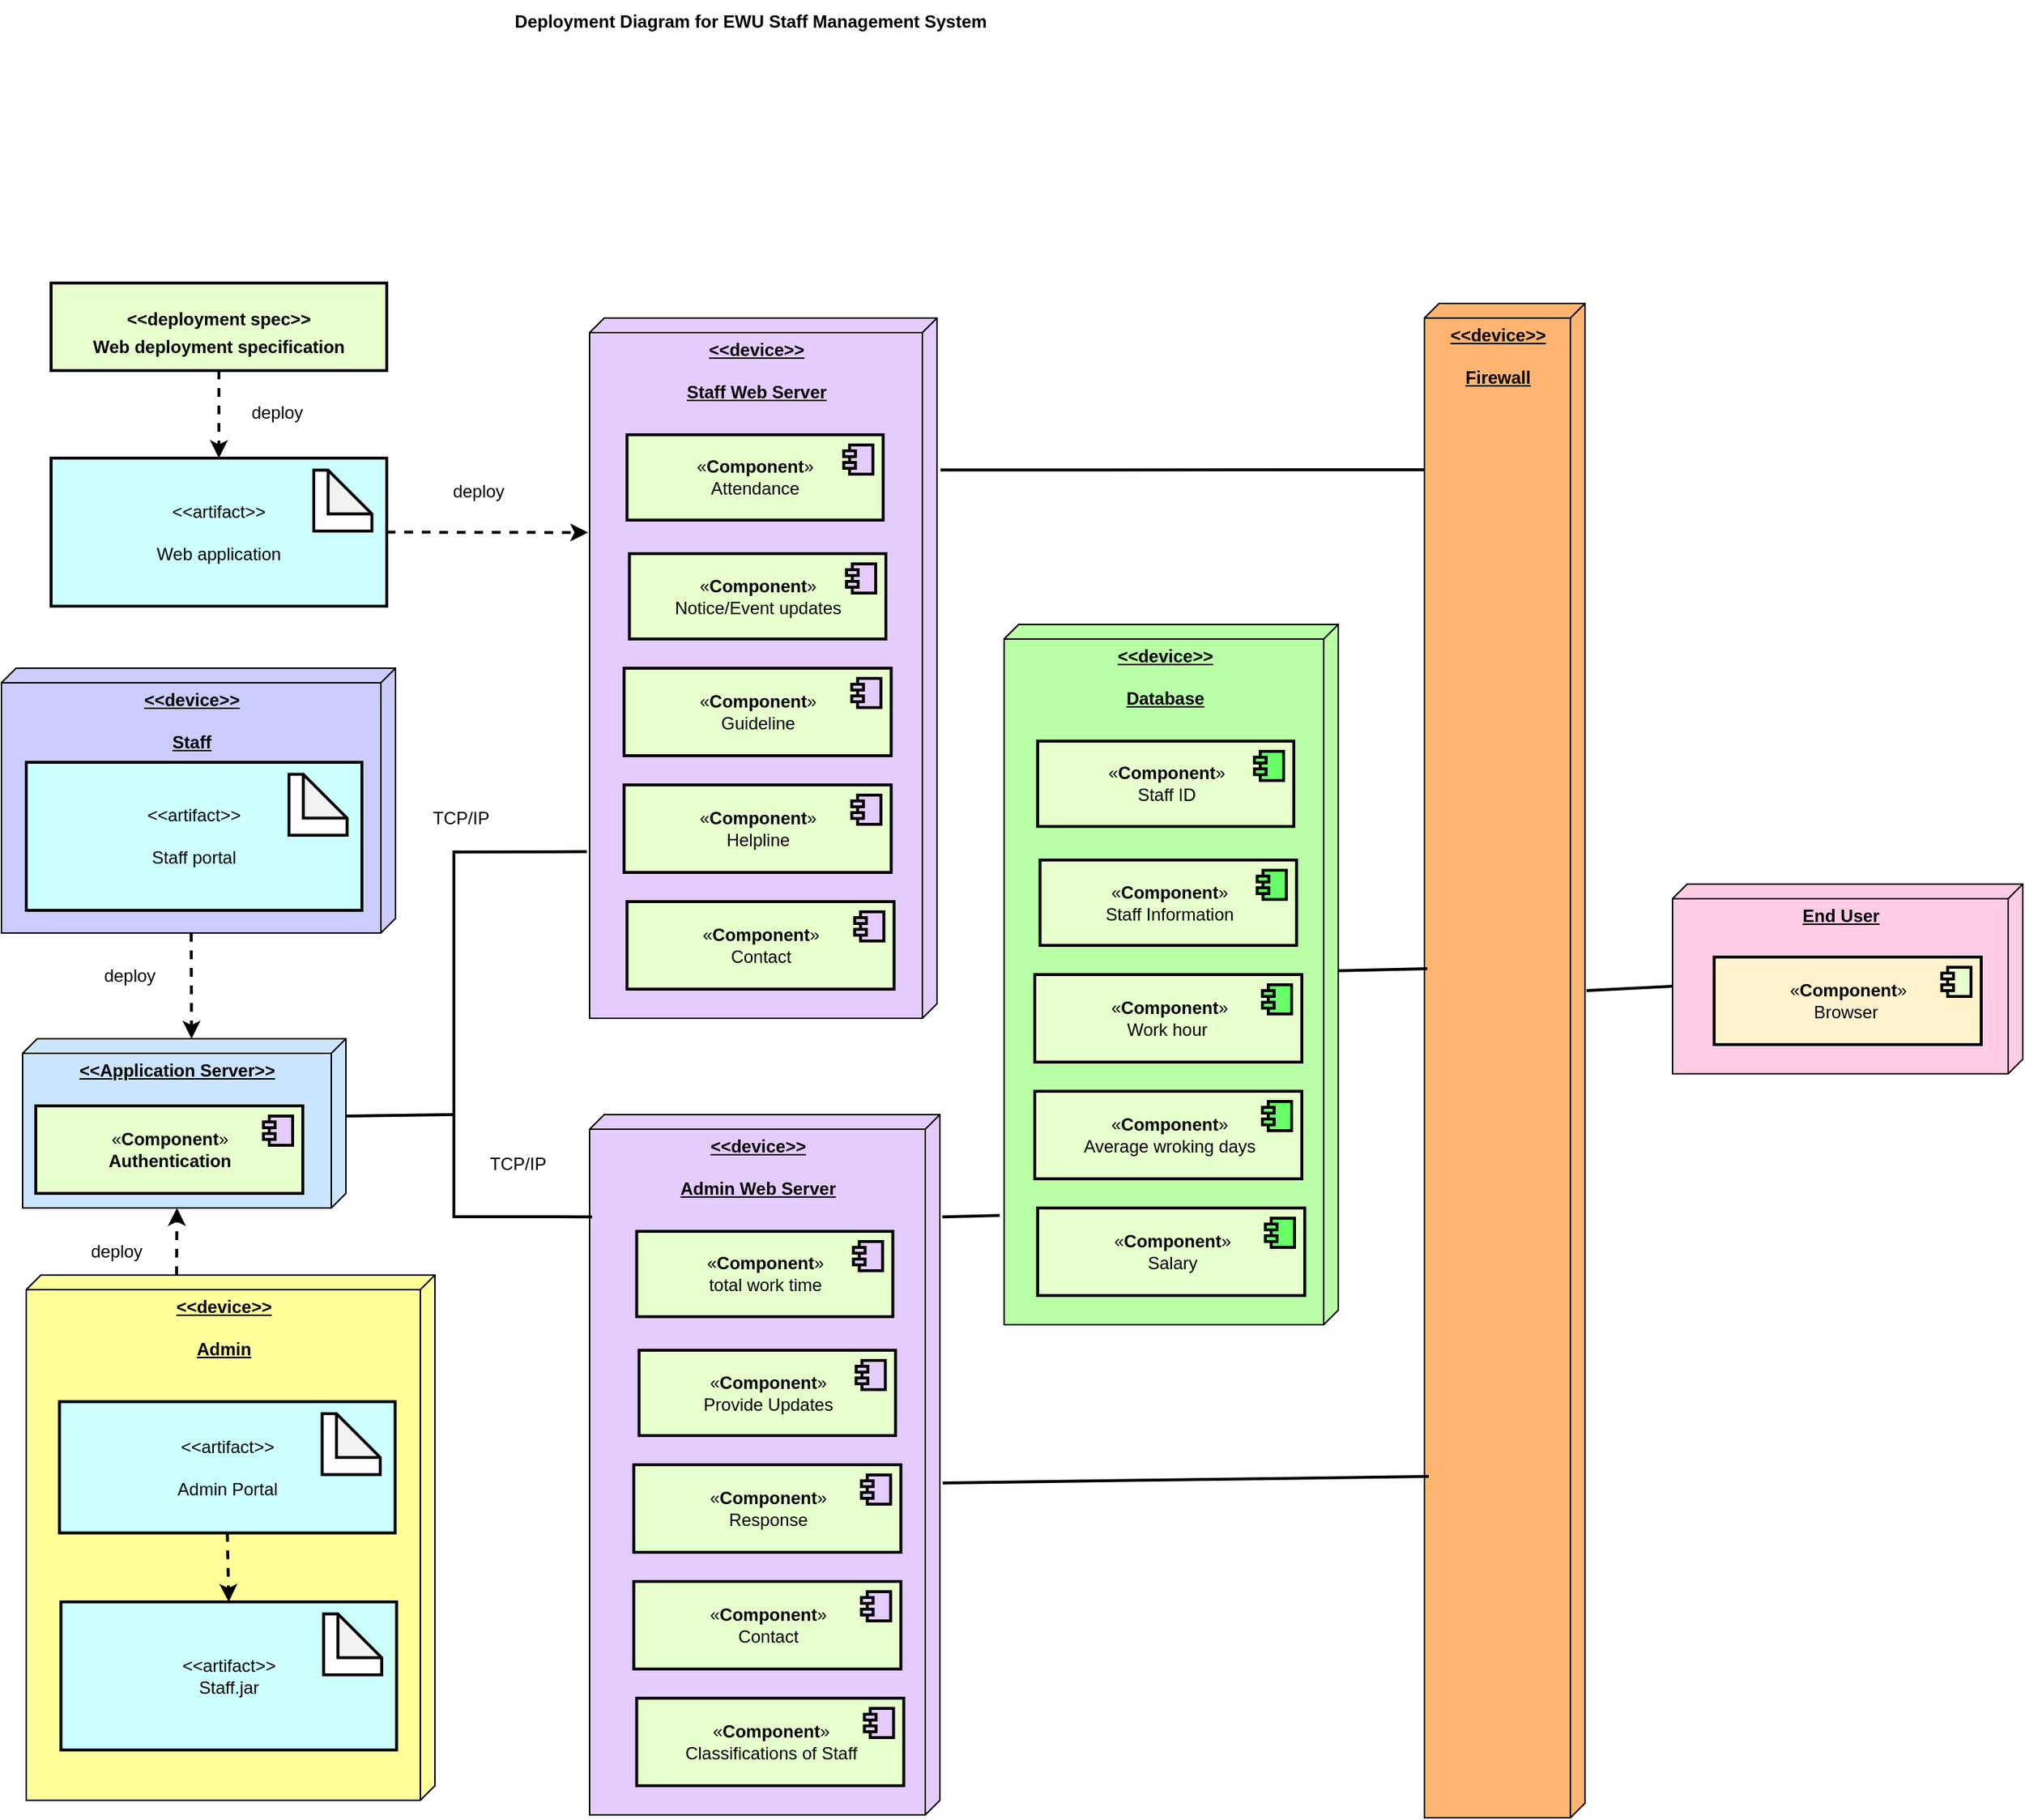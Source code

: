 <mxfile version="20.8.5" type="device"><diagram id="226KU0oqMGiwSjb423S4" name="Page-1"><mxGraphModel dx="2200" dy="268" grid="0" gridSize="10" guides="1" tooltips="1" connect="1" arrows="1" fold="1" page="0" pageScale="1" pageWidth="827" pageHeight="1169" math="0" shadow="0"><root><mxCell id="0"/><mxCell id="1" parent="0"/><mxCell id="T4Dv15pOECayJdTC8tPS-93" value="&lt;b style=&quot;background-color: rgb(255, 255, 255);&quot;&gt;Deployment Diagram for EWU Staff Management System&lt;/b&gt;" style="text;strokeColor=none;align=center;fillColor=none;html=1;verticalAlign=middle;whiteSpace=wrap;rounded=0;" parent="1" vertex="1"><mxGeometry x="391" y="1056" width="365" height="30" as="geometry"/></mxCell><mxCell id="cex6-cNq1Q8cH1vLKNni-3" value="&lt;b&gt;&amp;lt;&amp;lt;device&amp;gt;&amp;gt;&lt;br&gt;&lt;br&gt;Staff&lt;/b&gt;" style="verticalAlign=top;align=center;spacingTop=8;spacingLeft=2;spacingRight=12;shape=cube;size=10;direction=south;fontStyle=4;html=1;fillColor=#CCCCFF;" parent="1" vertex="1"><mxGeometry x="60" y="1514" width="270" height="181.5" as="geometry"/></mxCell><mxCell id="cex6-cNq1Q8cH1vLKNni-52" value="&lt;b&gt;End User&lt;/b&gt;" style="verticalAlign=top;align=center;spacingTop=8;spacingLeft=2;spacingRight=12;shape=cube;size=10;direction=south;fontStyle=4;html=1;fillColor=#FFCCE6;" parent="1" vertex="1"><mxGeometry x="1205" y="1662" width="240" height="130" as="geometry"/></mxCell><mxCell id="cex6-cNq1Q8cH1vLKNni-60" value="" style="group" parent="1" vertex="1" connectable="0"><mxGeometry x="77" y="1578.5" width="230" height="101.5" as="geometry"/></mxCell><mxCell id="cex6-cNq1Q8cH1vLKNni-61" value="&amp;lt;&amp;lt;artifact&amp;gt;&amp;gt;&lt;br&gt;&lt;br&gt;Staff portal" style="rounded=0;whiteSpace=wrap;html=1;strokeWidth=2;fontSize=12;fillColor=#CCFFFF;" parent="cex6-cNq1Q8cH1vLKNni-60" vertex="1"><mxGeometry width="230" height="101.5" as="geometry"/></mxCell><mxCell id="cex6-cNq1Q8cH1vLKNni-62" value="" style="shape=note;whiteSpace=wrap;html=1;backgroundOutline=1;darkOpacity=0.05;strokeWidth=2;fontSize=12;fillColor=#FFFFFF;" parent="cex6-cNq1Q8cH1vLKNni-60" vertex="1"><mxGeometry x="180" y="8.25" width="39.81" height="41.75" as="geometry"/></mxCell><mxCell id="cex6-cNq1Q8cH1vLKNni-73" value="&lt;b&gt;&amp;lt;&amp;lt;device&amp;gt;&amp;gt;&lt;br&gt;&lt;br&gt;Admin&lt;br&gt;&lt;/b&gt;" style="verticalAlign=top;align=center;spacingTop=8;spacingLeft=2;spacingRight=12;shape=cube;size=10;direction=south;fontStyle=4;html=1;fillColor=#FFFF99;" parent="1" vertex="1"><mxGeometry x="77" y="1930" width="280" height="360" as="geometry"/></mxCell><mxCell id="cex6-cNq1Q8cH1vLKNni-74" value="" style="group" parent="1" vertex="1" connectable="0"><mxGeometry x="99.75" y="2016.75" width="230" height="101.5" as="geometry"/></mxCell><mxCell id="cex6-cNq1Q8cH1vLKNni-75" value="&amp;lt;&amp;lt;artifact&amp;gt;&amp;gt;&lt;br&gt;&lt;br&gt;Admin Portal" style="rounded=0;whiteSpace=wrap;html=1;strokeWidth=2;fontSize=12;fillColor=#CCFFFF;" parent="cex6-cNq1Q8cH1vLKNni-74" vertex="1"><mxGeometry width="230" height="90" as="geometry"/></mxCell><mxCell id="cex6-cNq1Q8cH1vLKNni-76" value="" style="shape=note;whiteSpace=wrap;html=1;backgroundOutline=1;darkOpacity=0.05;strokeWidth=2;fontSize=12;fillColor=#FFFFFF;" parent="cex6-cNq1Q8cH1vLKNni-74" vertex="1"><mxGeometry x="180" y="8.25" width="39.81" height="41.75" as="geometry"/></mxCell><mxCell id="cex6-cNq1Q8cH1vLKNni-77" value="" style="group" parent="1" vertex="1" connectable="0"><mxGeometry x="100.75" y="2154" width="230" height="101.5" as="geometry"/></mxCell><mxCell id="cex6-cNq1Q8cH1vLKNni-78" value="&amp;lt;&amp;lt;artifact&amp;gt;&amp;gt;&lt;br&gt;Staff.jar" style="rounded=0;whiteSpace=wrap;html=1;strokeWidth=2;fontSize=12;fillColor=#CCFFFF;" parent="cex6-cNq1Q8cH1vLKNni-77" vertex="1"><mxGeometry width="230" height="101.5" as="geometry"/></mxCell><mxCell id="cex6-cNq1Q8cH1vLKNni-79" value="" style="shape=note;whiteSpace=wrap;html=1;backgroundOutline=1;darkOpacity=0.05;strokeWidth=2;fontSize=12;fillColor=#FFFFFF;" parent="cex6-cNq1Q8cH1vLKNni-77" vertex="1"><mxGeometry x="180" y="8.25" width="39.81" height="41.75" as="geometry"/></mxCell><mxCell id="cex6-cNq1Q8cH1vLKNni-80" value="" style="endArrow=classic;html=1;rounded=0;strokeWidth=2;fontSize=12;exitX=0.5;exitY=1;exitDx=0;exitDy=0;entryX=0.5;entryY=0;entryDx=0;entryDy=0;dashed=1;" parent="1" source="cex6-cNq1Q8cH1vLKNni-75" target="cex6-cNq1Q8cH1vLKNni-78" edge="1"><mxGeometry width="50" height="50" relative="1" as="geometry"><mxPoint x="215.75" y="2124" as="sourcePoint"/><mxPoint x="445.75" y="2174" as="targetPoint"/></mxGeometry></mxCell><mxCell id="cex6-cNq1Q8cH1vLKNni-81" value="&lt;b&gt;&amp;lt;&amp;lt;device&amp;gt;&amp;gt;&lt;br&gt;&lt;br&gt;Staff Web Server&lt;br&gt;&lt;br&gt;&lt;/b&gt;" style="verticalAlign=top;align=center;spacingTop=8;spacingLeft=2;spacingRight=12;shape=cube;size=10;direction=south;fontStyle=4;html=1;fillColor=#E5CCFF;" parent="1" vertex="1"><mxGeometry x="463" y="1274" width="238" height="480" as="geometry"/></mxCell><mxCell id="cex6-cNq1Q8cH1vLKNni-82" value="«&lt;b style=&quot;border-color: var(--border-color);&quot;&gt;Component&lt;/b&gt;»&lt;br&gt;Attendance" style="html=1;dropTarget=0;strokeWidth=2;fontSize=12;fillColor=#E6FFCC;" parent="1" vertex="1"><mxGeometry x="488.63" y="1354" width="175.5" height="58.5" as="geometry"/></mxCell><mxCell id="cex6-cNq1Q8cH1vLKNni-83" value="" style="shape=module;jettyWidth=8;jettyHeight=4;strokeWidth=2;fontSize=12;fillColor=#E5CCFF;" parent="cex6-cNq1Q8cH1vLKNni-82" vertex="1"><mxGeometry x="1" width="20" height="20" relative="1" as="geometry"><mxPoint x="-27" y="7" as="offset"/></mxGeometry></mxCell><mxCell id="cex6-cNq1Q8cH1vLKNni-84" value="&lt;p style=&quot;margin:0px;margin-top:4px;text-align:center;&quot;&gt;&lt;br&gt;&lt;b&gt;&amp;lt;&amp;lt;deployment spec&amp;gt;&amp;gt;&lt;/b&gt;&lt;/p&gt;&lt;p style=&quot;margin:0px;margin-top:4px;text-align:center;&quot;&gt;&lt;b&gt;Web deployment specification&lt;/b&gt;&lt;/p&gt;" style="verticalAlign=top;align=left;overflow=fill;fontSize=12;fontFamily=Helvetica;html=1;strokeWidth=2;fillColor=#E6FFCC;" parent="1" vertex="1"><mxGeometry x="94" y="1250" width="230" height="60" as="geometry"/></mxCell><mxCell id="cex6-cNq1Q8cH1vLKNni-85" value="" style="group" parent="1" vertex="1" connectable="0"><mxGeometry x="94" y="1370" width="230" height="101.5" as="geometry"/></mxCell><mxCell id="cex6-cNq1Q8cH1vLKNni-86" value="&amp;lt;&amp;lt;artifact&amp;gt;&amp;gt;&lt;br&gt;&lt;br&gt;Web application" style="rounded=0;whiteSpace=wrap;html=1;strokeWidth=2;fontSize=12;fillColor=#CCFFFF;" parent="cex6-cNq1Q8cH1vLKNni-85" vertex="1"><mxGeometry width="230" height="101.5" as="geometry"/></mxCell><mxCell id="cex6-cNq1Q8cH1vLKNni-87" value="" style="shape=note;whiteSpace=wrap;html=1;backgroundOutline=1;darkOpacity=0.05;strokeWidth=2;fontSize=12;fillColor=#FFFFFF;" parent="cex6-cNq1Q8cH1vLKNni-85" vertex="1"><mxGeometry x="180" y="8.25" width="39.81" height="41.75" as="geometry"/></mxCell><mxCell id="cex6-cNq1Q8cH1vLKNni-91" value="«&lt;b style=&quot;border-color: var(--border-color);&quot;&gt;Component&lt;/b&gt;»&lt;br&gt;Notice/Event updates" style="html=1;dropTarget=0;strokeWidth=2;fontSize=12;fillColor=#E6FFCC;" parent="1" vertex="1"><mxGeometry x="490.26" y="1435.5" width="175.75" height="58.5" as="geometry"/></mxCell><mxCell id="cex6-cNq1Q8cH1vLKNni-92" value="" style="shape=module;jettyWidth=8;jettyHeight=4;strokeWidth=2;fontSize=12;fillColor=#E5CCFF;" parent="cex6-cNq1Q8cH1vLKNni-91" vertex="1"><mxGeometry x="1" width="20" height="20" relative="1" as="geometry"><mxPoint x="-27" y="7" as="offset"/></mxGeometry></mxCell><mxCell id="cex6-cNq1Q8cH1vLKNni-93" value="&lt;b&gt;&amp;lt;&amp;lt;Application Server&amp;gt;&amp;gt;&lt;br&gt;&lt;br&gt;&lt;br&gt;&lt;/b&gt;" style="verticalAlign=top;align=center;spacingTop=8;spacingLeft=2;spacingRight=12;shape=cube;size=10;direction=south;fontStyle=4;html=1;fillColor=#CCE5FF;" parent="1" vertex="1"><mxGeometry x="74.5" y="1768" width="221.5" height="116" as="geometry"/></mxCell><mxCell id="cex6-cNq1Q8cH1vLKNni-94" value="«&lt;b style=&quot;border-color: var(--border-color);&quot;&gt;Component&lt;/b&gt;»&lt;br&gt;Guideline" style="html=1;dropTarget=0;strokeWidth=2;fontSize=12;fillColor=#E6FFCC;" parent="1" vertex="1"><mxGeometry x="486.63" y="1514" width="183" height="60" as="geometry"/></mxCell><mxCell id="cex6-cNq1Q8cH1vLKNni-95" value="" style="shape=module;jettyWidth=8;jettyHeight=4;strokeWidth=2;fontSize=12;fillColor=#E5CCFF;" parent="cex6-cNq1Q8cH1vLKNni-94" vertex="1"><mxGeometry x="1" width="20" height="20" relative="1" as="geometry"><mxPoint x="-27" y="7" as="offset"/></mxGeometry></mxCell><mxCell id="cex6-cNq1Q8cH1vLKNni-96" value="«&lt;b style=&quot;border-color: var(--border-color);&quot;&gt;Component&lt;/b&gt;»&lt;br&gt;Helpline" style="html=1;dropTarget=0;strokeWidth=2;fontSize=12;fillColor=#E6FFCC;" parent="1" vertex="1"><mxGeometry x="486.63" y="1594" width="183" height="60" as="geometry"/></mxCell><mxCell id="cex6-cNq1Q8cH1vLKNni-97" value="" style="shape=module;jettyWidth=8;jettyHeight=4;strokeWidth=2;fontSize=12;fillColor=#E5CCFF;" parent="cex6-cNq1Q8cH1vLKNni-96" vertex="1"><mxGeometry x="1" width="20" height="20" relative="1" as="geometry"><mxPoint x="-27" y="7" as="offset"/></mxGeometry></mxCell><mxCell id="cex6-cNq1Q8cH1vLKNni-98" value="«&lt;b style=&quot;border-color: var(--border-color);&quot;&gt;Component&lt;/b&gt;»&lt;br&gt;Contact" style="html=1;dropTarget=0;strokeWidth=2;fontSize=12;fillColor=#E6FFCC;" parent="1" vertex="1"><mxGeometry x="488.63" y="1674" width="183" height="60" as="geometry"/></mxCell><mxCell id="cex6-cNq1Q8cH1vLKNni-99" value="" style="shape=module;jettyWidth=8;jettyHeight=4;strokeWidth=2;fontSize=12;fillColor=#E5CCFF;" parent="cex6-cNq1Q8cH1vLKNni-98" vertex="1"><mxGeometry x="1" width="20" height="20" relative="1" as="geometry"><mxPoint x="-27" y="7" as="offset"/></mxGeometry></mxCell><mxCell id="cex6-cNq1Q8cH1vLKNni-100" value="&lt;b&gt;&amp;lt;&amp;lt;device&amp;gt;&amp;gt;&lt;br&gt;&lt;br&gt;Admin Web Server&lt;br&gt;&lt;br&gt;&lt;/b&gt;" style="verticalAlign=top;align=center;spacingTop=8;spacingLeft=2;spacingRight=12;shape=cube;size=10;direction=south;fontStyle=4;html=1;fillColor=#E5CCFF;" parent="1" vertex="1"><mxGeometry x="463" y="1820" width="240" height="480" as="geometry"/></mxCell><mxCell id="cex6-cNq1Q8cH1vLKNni-101" value="«&lt;b style=&quot;border-color: var(--border-color);&quot;&gt;Component&lt;/b&gt;»&lt;br&gt;total work time" style="html=1;dropTarget=0;strokeWidth=2;fontSize=12;fillColor=#E6FFCC;" parent="1" vertex="1"><mxGeometry x="495.25" y="1900" width="175.5" height="58.5" as="geometry"/></mxCell><mxCell id="cex6-cNq1Q8cH1vLKNni-102" value="" style="shape=module;jettyWidth=8;jettyHeight=4;strokeWidth=2;fontSize=12;fillColor=#E5CCFF;" parent="cex6-cNq1Q8cH1vLKNni-101" vertex="1"><mxGeometry x="1" width="20" height="20" relative="1" as="geometry"><mxPoint x="-27" y="7" as="offset"/></mxGeometry></mxCell><mxCell id="cex6-cNq1Q8cH1vLKNni-103" value="«&lt;b style=&quot;border-color: var(--border-color);&quot;&gt;Component&lt;/b&gt;»&lt;br&gt;Provide Updates" style="html=1;dropTarget=0;strokeWidth=2;fontSize=12;fillColor=#E6FFCC;" parent="1" vertex="1"><mxGeometry x="496.88" y="1981.5" width="175.75" height="58.5" as="geometry"/></mxCell><mxCell id="cex6-cNq1Q8cH1vLKNni-104" value="" style="shape=module;jettyWidth=8;jettyHeight=4;strokeWidth=2;fontSize=12;fillColor=#E5CCFF;" parent="cex6-cNq1Q8cH1vLKNni-103" vertex="1"><mxGeometry x="1" width="20" height="20" relative="1" as="geometry"><mxPoint x="-27" y="7" as="offset"/></mxGeometry></mxCell><mxCell id="cex6-cNq1Q8cH1vLKNni-105" value="«&lt;b style=&quot;border-color: var(--border-color);&quot;&gt;Component&lt;/b&gt;»&lt;br&gt;Response" style="html=1;dropTarget=0;strokeWidth=2;fontSize=12;fillColor=#E6FFCC;" parent="1" vertex="1"><mxGeometry x="493.25" y="2060" width="183" height="60" as="geometry"/></mxCell><mxCell id="cex6-cNq1Q8cH1vLKNni-106" value="" style="shape=module;jettyWidth=8;jettyHeight=4;strokeWidth=2;fontSize=12;fillColor=#E5CCFF;" parent="cex6-cNq1Q8cH1vLKNni-105" vertex="1"><mxGeometry x="1" width="20" height="20" relative="1" as="geometry"><mxPoint x="-27" y="7" as="offset"/></mxGeometry></mxCell><mxCell id="cex6-cNq1Q8cH1vLKNni-107" value="«&lt;b style=&quot;border-color: var(--border-color);&quot;&gt;Component&lt;/b&gt;»&lt;br&gt;Contact" style="html=1;dropTarget=0;strokeWidth=2;fontSize=12;fillColor=#E6FFCC;" parent="1" vertex="1"><mxGeometry x="493.25" y="2140" width="183" height="60" as="geometry"/></mxCell><mxCell id="cex6-cNq1Q8cH1vLKNni-108" value="" style="shape=module;jettyWidth=8;jettyHeight=4;strokeWidth=2;fontSize=12;fillColor=#E5CCFF;" parent="cex6-cNq1Q8cH1vLKNni-107" vertex="1"><mxGeometry x="1" width="20" height="20" relative="1" as="geometry"><mxPoint x="-27" y="7" as="offset"/></mxGeometry></mxCell><mxCell id="cex6-cNq1Q8cH1vLKNni-109" value="«&lt;b style=&quot;border-color: var(--border-color);&quot;&gt;Component&lt;/b&gt;»&lt;br&gt;Classifications of Staff" style="html=1;dropTarget=0;strokeWidth=2;fontSize=12;fillColor=#E6FFCC;" parent="1" vertex="1"><mxGeometry x="495.25" y="2220" width="183" height="60" as="geometry"/></mxCell><mxCell id="cex6-cNq1Q8cH1vLKNni-110" value="" style="shape=module;jettyWidth=8;jettyHeight=4;strokeWidth=2;fontSize=12;fillColor=#E5CCFF;" parent="cex6-cNq1Q8cH1vLKNni-109" vertex="1"><mxGeometry x="1" width="20" height="20" relative="1" as="geometry"><mxPoint x="-27" y="7" as="offset"/></mxGeometry></mxCell><mxCell id="cex6-cNq1Q8cH1vLKNni-111" value="«&lt;b style=&quot;border-color: var(--border-color);&quot;&gt;Component&lt;/b&gt;»&lt;br&gt;&lt;b style=&quot;border-color: var(--border-color);&quot;&gt;Authentication&lt;/b&gt;" style="html=1;dropTarget=0;strokeWidth=2;fontSize=12;fillColor=#E6FFCC;" parent="1" vertex="1"><mxGeometry x="83.5" y="1814" width="183" height="60" as="geometry"/></mxCell><mxCell id="cex6-cNq1Q8cH1vLKNni-112" value="" style="shape=module;jettyWidth=8;jettyHeight=4;strokeWidth=2;fontSize=12;fillColor=#E5CCFF;" parent="cex6-cNq1Q8cH1vLKNni-111" vertex="1"><mxGeometry x="1" width="20" height="20" relative="1" as="geometry"><mxPoint x="-27" y="7" as="offset"/></mxGeometry></mxCell><mxCell id="cex6-cNq1Q8cH1vLKNni-113" value="&lt;b&gt;&amp;lt;&amp;lt;device&amp;gt;&amp;gt;&lt;br&gt;&lt;br&gt;Database&lt;br&gt;&lt;br&gt;&lt;/b&gt;" style="verticalAlign=top;align=center;spacingTop=8;spacingLeft=2;spacingRight=12;shape=cube;size=10;direction=south;fontStyle=4;html=1;fillColor=#B8FFA6;" parent="1" vertex="1"><mxGeometry x="747" y="1484" width="229" height="480" as="geometry"/></mxCell><mxCell id="cex6-cNq1Q8cH1vLKNni-114" value="«&lt;b style=&quot;border-color: var(--border-color);&quot;&gt;Component&lt;/b&gt;»&lt;br&gt;Staff ID" style="html=1;dropTarget=0;strokeWidth=2;fontSize=12;fillColor=#E6FFCC;" parent="1" vertex="1"><mxGeometry x="770" y="1564" width="175.5" height="58.5" as="geometry"/></mxCell><mxCell id="cex6-cNq1Q8cH1vLKNni-115" value="" style="shape=module;jettyWidth=8;jettyHeight=4;strokeWidth=2;fontSize=12;fillColor=#66FF66;" parent="cex6-cNq1Q8cH1vLKNni-114" vertex="1"><mxGeometry x="1" width="20" height="20" relative="1" as="geometry"><mxPoint x="-27" y="7" as="offset"/></mxGeometry></mxCell><mxCell id="cex6-cNq1Q8cH1vLKNni-116" value="«&lt;b style=&quot;border-color: var(--border-color);&quot;&gt;Component&lt;/b&gt;»&lt;br&gt;Staff Information" style="html=1;dropTarget=0;strokeWidth=2;fontSize=12;fillColor=#E6FFCC;" parent="1" vertex="1"><mxGeometry x="771.63" y="1645.5" width="175.75" height="58.5" as="geometry"/></mxCell><mxCell id="cex6-cNq1Q8cH1vLKNni-117" value="" style="shape=module;jettyWidth=8;jettyHeight=4;strokeWidth=2;fontSize=12;fillColor=#66FF66;" parent="cex6-cNq1Q8cH1vLKNni-116" vertex="1"><mxGeometry x="1" width="20" height="20" relative="1" as="geometry"><mxPoint x="-27" y="7" as="offset"/></mxGeometry></mxCell><mxCell id="cex6-cNq1Q8cH1vLKNni-118" value="«&lt;b style=&quot;border-color: var(--border-color);&quot;&gt;Component&lt;/b&gt;»&lt;br&gt;Work hour&amp;nbsp;" style="html=1;dropTarget=0;strokeWidth=2;fontSize=12;fillColor=#E6FFCC;" parent="1" vertex="1"><mxGeometry x="768" y="1724" width="183" height="60" as="geometry"/></mxCell><mxCell id="cex6-cNq1Q8cH1vLKNni-119" value="" style="shape=module;jettyWidth=8;jettyHeight=4;strokeWidth=2;fontSize=12;fillColor=#66FF66;" parent="cex6-cNq1Q8cH1vLKNni-118" vertex="1"><mxGeometry x="1" width="20" height="20" relative="1" as="geometry"><mxPoint x="-27" y="7" as="offset"/></mxGeometry></mxCell><mxCell id="cex6-cNq1Q8cH1vLKNni-120" value="«&lt;b style=&quot;border-color: var(--border-color);&quot;&gt;Component&lt;/b&gt;»&lt;br&gt;Average wroking days" style="html=1;dropTarget=0;strokeWidth=2;fontSize=12;fillColor=#E6FFCC;" parent="1" vertex="1"><mxGeometry x="768" y="1804" width="183" height="60" as="geometry"/></mxCell><mxCell id="cex6-cNq1Q8cH1vLKNni-121" value="" style="shape=module;jettyWidth=8;jettyHeight=4;strokeWidth=2;fontSize=12;fillColor=#66FF66;" parent="cex6-cNq1Q8cH1vLKNni-120" vertex="1"><mxGeometry x="1" width="20" height="20" relative="1" as="geometry"><mxPoint x="-27" y="7" as="offset"/></mxGeometry></mxCell><mxCell id="cex6-cNq1Q8cH1vLKNni-122" value="«&lt;b style=&quot;border-color: var(--border-color);&quot;&gt;Component&lt;/b&gt;»&lt;br&gt;Salary" style="html=1;dropTarget=0;strokeWidth=2;fontSize=12;fillColor=#E6FFCC;" parent="1" vertex="1"><mxGeometry x="770" y="1884" width="183" height="60" as="geometry"/></mxCell><mxCell id="cex6-cNq1Q8cH1vLKNni-123" value="" style="shape=module;jettyWidth=8;jettyHeight=4;strokeWidth=2;fontSize=12;fillColor=#66FF66;" parent="cex6-cNq1Q8cH1vLKNni-122" vertex="1"><mxGeometry x="1" width="20" height="20" relative="1" as="geometry"><mxPoint x="-27" y="7" as="offset"/></mxGeometry></mxCell><mxCell id="cex6-cNq1Q8cH1vLKNni-124" value="«&lt;b style=&quot;border-color: var(--border-color);&quot;&gt;Component&lt;/b&gt;»&lt;br&gt;Browser&amp;nbsp;" style="html=1;dropTarget=0;strokeWidth=2;fontSize=12;fillColor=#FFF2CC;" parent="1" vertex="1"><mxGeometry x="1233.5" y="1712" width="183" height="60" as="geometry"/></mxCell><mxCell id="cex6-cNq1Q8cH1vLKNni-125" value="" style="shape=module;jettyWidth=8;jettyHeight=4;strokeWidth=2;fontSize=12;fillColor=#E6FFCC;" parent="cex6-cNq1Q8cH1vLKNni-124" vertex="1"><mxGeometry x="1" width="20" height="20" relative="1" as="geometry"><mxPoint x="-27" y="7" as="offset"/></mxGeometry></mxCell><mxCell id="cex6-cNq1Q8cH1vLKNni-126" value="&lt;b&gt;&amp;lt;&amp;lt;device&amp;gt;&amp;gt;&lt;br&gt;&lt;br&gt;Firewall&lt;br&gt;&lt;/b&gt;" style="verticalAlign=top;align=center;spacingTop=8;spacingLeft=2;spacingRight=12;shape=cube;size=10;direction=south;fontStyle=4;html=1;fillColor=#FFB570;" parent="1" vertex="1"><mxGeometry x="1035" y="1264" width="110" height="1038" as="geometry"/></mxCell><mxCell id="cex6-cNq1Q8cH1vLKNni-127" value="" style="endArrow=classic;html=1;rounded=0;dashed=1;strokeWidth=2;fontSize=12;exitX=0.5;exitY=1;exitDx=0;exitDy=0;entryX=0.5;entryY=0;entryDx=0;entryDy=0;" parent="1" source="cex6-cNq1Q8cH1vLKNni-84" target="cex6-cNq1Q8cH1vLKNni-86" edge="1"><mxGeometry width="50" height="50" relative="1" as="geometry"><mxPoint x="920" y="1570" as="sourcePoint"/><mxPoint x="970" y="1520" as="targetPoint"/></mxGeometry></mxCell><mxCell id="cex6-cNq1Q8cH1vLKNni-128" value="" style="endArrow=classic;html=1;rounded=0;dashed=1;strokeWidth=2;fontSize=12;exitX=0;exitY=0;exitDx=181.5;exitDy=140;entryX=0;entryY=0;entryDx=0;entryDy=105.75;entryPerimeter=0;exitPerimeter=0;" parent="1" source="cex6-cNq1Q8cH1vLKNni-3" target="cex6-cNq1Q8cH1vLKNni-93" edge="1"><mxGeometry width="50" height="50" relative="1" as="geometry"><mxPoint x="219" y="1320" as="sourcePoint"/><mxPoint x="219" y="1380" as="targetPoint"/></mxGeometry></mxCell><mxCell id="cex6-cNq1Q8cH1vLKNni-130" value="" style="endArrow=classic;html=1;rounded=0;dashed=1;strokeWidth=2;fontSize=12;entryX=0;entryY=0;entryDx=116;entryDy=115.75;entryPerimeter=0;" parent="1" target="cex6-cNq1Q8cH1vLKNni-93" edge="1"><mxGeometry width="50" height="50" relative="1" as="geometry"><mxPoint x="180" y="1930" as="sourcePoint"/><mxPoint x="200.25" y="1778.0" as="targetPoint"/></mxGeometry></mxCell><mxCell id="cex6-cNq1Q8cH1vLKNni-131" value="" style="endArrow=none;html=1;rounded=0;strokeWidth=2;fontSize=12;exitX=0;exitY=0;exitDx=53;exitDy=0;exitPerimeter=0;" parent="1" source="cex6-cNq1Q8cH1vLKNni-93" edge="1"><mxGeometry width="50" height="50" relative="1" as="geometry"><mxPoint x="920" y="1750" as="sourcePoint"/><mxPoint x="370" y="1820" as="targetPoint"/></mxGeometry></mxCell><mxCell id="cex6-cNq1Q8cH1vLKNni-132" value="" style="endArrow=none;html=1;rounded=0;strokeWidth=2;fontSize=12;entryX=0.762;entryY=1.008;entryDx=0;entryDy=0;entryPerimeter=0;exitX=0.146;exitY=0.993;exitDx=0;exitDy=0;exitPerimeter=0;" parent="1" source="cex6-cNq1Q8cH1vLKNni-100" target="cex6-cNq1Q8cH1vLKNni-81" edge="1"><mxGeometry width="50" height="50" relative="1" as="geometry"><mxPoint x="370" y="1890" as="sourcePoint"/><mxPoint x="370" y="1830" as="targetPoint"/><Array as="points"><mxPoint x="370" y="1890"/><mxPoint x="370" y="1640"/></Array></mxGeometry></mxCell><mxCell id="cex6-cNq1Q8cH1vLKNni-133" value="TCP/IP" style="text;strokeColor=none;align=center;fillColor=none;html=1;verticalAlign=middle;whiteSpace=wrap;rounded=0;strokeWidth=2;fontSize=12;" parent="1" vertex="1"><mxGeometry x="345" y="1602" width="60" height="30" as="geometry"/></mxCell><mxCell id="cex6-cNq1Q8cH1vLKNni-135" value="deploy" style="text;strokeColor=none;align=center;fillColor=none;html=1;verticalAlign=middle;whiteSpace=wrap;rounded=0;strokeWidth=2;fontSize=12;" parent="1" vertex="1"><mxGeometry x="118" y="1710" width="60" height="30" as="geometry"/></mxCell><mxCell id="cex6-cNq1Q8cH1vLKNni-137" value="deploy" style="text;strokeColor=none;align=center;fillColor=none;html=1;verticalAlign=middle;whiteSpace=wrap;rounded=0;strokeWidth=2;fontSize=12;" parent="1" vertex="1"><mxGeometry x="109" y="1899" width="60" height="30" as="geometry"/></mxCell><mxCell id="cex6-cNq1Q8cH1vLKNni-138" value="" style="endArrow=none;html=1;rounded=0;strokeWidth=2;fontSize=12;exitX=0.146;exitY=-0.007;exitDx=0;exitDy=0;exitPerimeter=0;entryX=0.844;entryY=1.013;entryDx=0;entryDy=0;entryPerimeter=0;" parent="1" source="cex6-cNq1Q8cH1vLKNni-100" target="cex6-cNq1Q8cH1vLKNni-113" edge="1"><mxGeometry width="50" height="50" relative="1" as="geometry"><mxPoint x="758" y="1750" as="sourcePoint"/><mxPoint x="808" y="1700" as="targetPoint"/></mxGeometry></mxCell><mxCell id="cex6-cNq1Q8cH1vLKNni-139" value="" style="endArrow=none;html=1;rounded=0;strokeWidth=2;fontSize=12;entryX=0.217;entryY=-0.01;entryDx=0;entryDy=0;entryPerimeter=0;" parent="1" target="cex6-cNq1Q8cH1vLKNni-81" edge="1"><mxGeometry width="50" height="50" relative="1" as="geometry"><mxPoint x="1035" y="1378" as="sourcePoint"/><mxPoint x="738" y="1377" as="targetPoint"/></mxGeometry></mxCell><mxCell id="cex6-cNq1Q8cH1vLKNni-140" value="" style="endArrow=none;html=1;rounded=0;strokeWidth=2;fontSize=12;" parent="1" target="cex6-cNq1Q8cH1vLKNni-113" edge="1"><mxGeometry width="50" height="50" relative="1" as="geometry"><mxPoint x="1037" y="1720" as="sourcePoint"/><mxPoint x="1077" y="1649" as="targetPoint"/></mxGeometry></mxCell><mxCell id="cex6-cNq1Q8cH1vLKNni-141" value="" style="endArrow=none;html=1;rounded=0;strokeWidth=2;fontSize=12;entryX=0.526;entryY=-0.008;entryDx=0;entryDy=0;entryPerimeter=0;" parent="1" target="cex6-cNq1Q8cH1vLKNni-100" edge="1"><mxGeometry width="50" height="50" relative="1" as="geometry"><mxPoint x="1038" y="2068" as="sourcePoint"/><mxPoint x="746.25" y="2068.19" as="targetPoint"/></mxGeometry></mxCell><mxCell id="cex6-cNq1Q8cH1vLKNni-142" value="" style="endArrow=none;html=1;rounded=0;strokeWidth=2;fontSize=12;exitX=0;exitY=0;exitDx=70;exitDy=240.0;exitPerimeter=0;" parent="1" source="cex6-cNq1Q8cH1vLKNni-52" edge="1"><mxGeometry width="50" height="50" relative="1" as="geometry"><mxPoint x="1187" y="1733" as="sourcePoint"/><mxPoint x="1146" y="1735" as="targetPoint"/></mxGeometry></mxCell><mxCell id="cex6-cNq1Q8cH1vLKNni-143" value="TCP/IP" style="text;strokeColor=none;align=center;fillColor=none;html=1;verticalAlign=middle;whiteSpace=wrap;rounded=0;strokeWidth=2;fontSize=12;" parent="1" vertex="1"><mxGeometry x="383.5" y="1839" width="60" height="30" as="geometry"/></mxCell><mxCell id="cex6-cNq1Q8cH1vLKNni-145" value="deploy" style="text;strokeColor=none;align=center;fillColor=none;html=1;verticalAlign=middle;whiteSpace=wrap;rounded=0;strokeWidth=2;fontSize=12;" parent="1" vertex="1"><mxGeometry x="219" y="1324" width="60" height="30" as="geometry"/></mxCell><mxCell id="cex6-cNq1Q8cH1vLKNni-146" value="" style="endArrow=classic;html=1;rounded=0;dashed=1;strokeWidth=2;fontSize=12;exitX=1;exitY=0.5;exitDx=0;exitDy=0;" parent="1" source="cex6-cNq1Q8cH1vLKNni-86" edge="1"><mxGeometry width="50" height="50" relative="1" as="geometry"><mxPoint x="219" y="1320" as="sourcePoint"/><mxPoint x="462" y="1421" as="targetPoint"/></mxGeometry></mxCell><mxCell id="cex6-cNq1Q8cH1vLKNni-147" value="deploy" style="text;strokeColor=none;align=center;fillColor=none;html=1;verticalAlign=middle;whiteSpace=wrap;rounded=0;strokeWidth=2;fontSize=12;" parent="1" vertex="1"><mxGeometry x="357" y="1378" width="60" height="30" as="geometry"/></mxCell></root></mxGraphModel></diagram></mxfile>